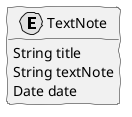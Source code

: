 @startuml  dm.png
skinparam handwritten true
skinparam monochrome true
skinparam packageStyle rect
skinparam defaultFontName FG Virgil
skinparam shadowing false

hide empty methods

class TextNote << (E,yellow) >> {
	String title
	String textNote
	Date date
}

@enduml